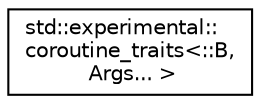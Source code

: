digraph "Graphical Class Hierarchy"
{
  edge [fontname="Helvetica",fontsize="10",labelfontname="Helvetica",labelfontsize="10"];
  node [fontname="Helvetica",fontsize="10",shape=record];
  rankdir="LR";
  Node0 [label="std::experimental::\lcoroutine_traits\<::B,\l Args... \>",height=0.2,width=0.4,color="black", fillcolor="white", style="filled",URL="$structstd_1_1experimental_1_1coroutine__traits_3_1_1_b_00_01_args_8_8_8_01_4.html"];
}
